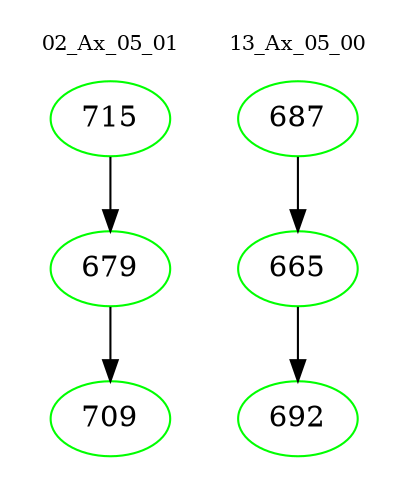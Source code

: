 digraph{
subgraph cluster_0 {
color = white
label = "02_Ax_05_01";
fontsize=10;
T0_715 [label="715", color="green"]
T0_715 -> T0_679 [color="black"]
T0_679 [label="679", color="green"]
T0_679 -> T0_709 [color="black"]
T0_709 [label="709", color="green"]
}
subgraph cluster_1 {
color = white
label = "13_Ax_05_00";
fontsize=10;
T1_687 [label="687", color="green"]
T1_687 -> T1_665 [color="black"]
T1_665 [label="665", color="green"]
T1_665 -> T1_692 [color="black"]
T1_692 [label="692", color="green"]
}
}
